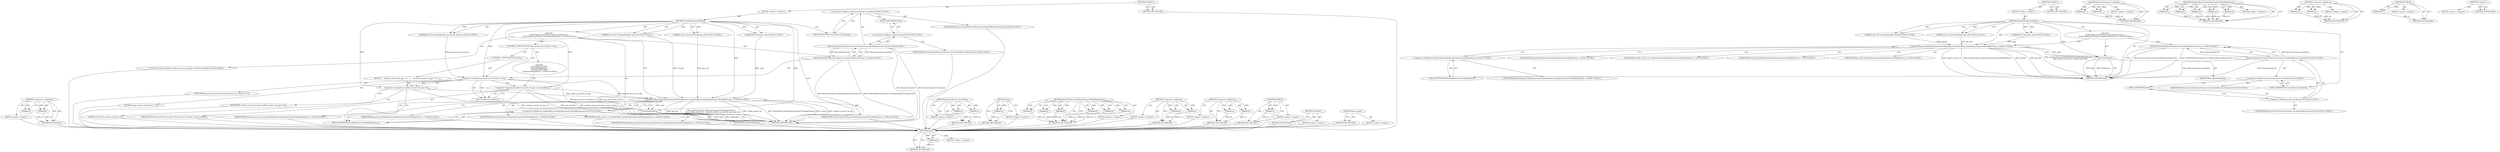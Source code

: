 digraph "&lt;global&gt;" {
vulnerable_91 [label=<(METHOD,&lt;operator&gt;.assignment)>];
vulnerable_92 [label=<(PARAM,p1)>];
vulnerable_93 [label=<(PARAM,p2)>];
vulnerable_94 [label=<(BLOCK,&lt;empty&gt;,&lt;empty&gt;)>];
vulnerable_95 [label=<(METHOD_RETURN,ANY)>];
vulnerable_6 [label=<(METHOD,&lt;global&gt;)<SUB>1</SUB>>];
vulnerable_7 [label=<(BLOCK,&lt;empty&gt;,&lt;empty&gt;)<SUB>1</SUB>>];
vulnerable_8 [label=<(METHOD,EstablishChannelCallback)<SUB>1</SUB>>];
vulnerable_9 [label="<(PARAM,IPC::Message* reply)<SUB>2</SUB>>"];
vulnerable_10 [label="<(PARAM,const IPC::ChannelHandle&amp; channel)<SUB>3</SUB>>"];
vulnerable_11 [label="<(PARAM,base::ProcessHandle gpu_process_for_browser)<SUB>4</SUB>>"];
vulnerable_12 [label="<(PARAM,const content::GPUInfo&amp; gpu_info)<SUB>5</SUB>>"];
vulnerable_13 [label="<(BLOCK,{
   DCHECK(BrowserThread::CurrentlyOn(BrowserT...,{
   DCHECK(BrowserThread::CurrentlyOn(BrowserT...)<SUB>5</SUB>>"];
vulnerable_14 [label="<(DCHECK,DCHECK(BrowserThread::CurrentlyOn(BrowserThread...)<SUB>6</SUB>>"];
vulnerable_15 [label="<(BrowserThread.CurrentlyOn,BrowserThread::CurrentlyOn(BrowserThread::IO))<SUB>6</SUB>>"];
vulnerable_16 [label="<(&lt;operator&gt;.fieldAccess,BrowserThread::CurrentlyOn)<SUB>6</SUB>>"];
vulnerable_17 [label="<(IDENTIFIER,BrowserThread,BrowserThread::CurrentlyOn(BrowserThread::IO))<SUB>6</SUB>>"];
vulnerable_18 [label=<(FIELD_IDENTIFIER,CurrentlyOn,CurrentlyOn)<SUB>6</SUB>>];
vulnerable_19 [label="<(&lt;operator&gt;.fieldAccess,BrowserThread::IO)<SUB>6</SUB>>"];
vulnerable_20 [label="<(IDENTIFIER,BrowserThread,BrowserThread::CurrentlyOn(BrowserThread::IO))<SUB>6</SUB>>"];
vulnerable_21 [label=<(FIELD_IDENTIFIER,IO,IO)<SUB>6</SUB>>];
vulnerable_22 [label="<(LOCAL,base.ProcessHandle renderer_process_for_gpu: base.ProcessHandle)<SUB>8</SUB>>"];
vulnerable_23 [label=<(CONTROL_STRUCTURE,IF,if (gpu_process_for_browser != 0))<SUB>9</SUB>>];
vulnerable_24 [label=<(&lt;operator&gt;.notEquals,gpu_process_for_browser != 0)<SUB>9</SUB>>];
vulnerable_25 [label=<(IDENTIFIER,gpu_process_for_browser,gpu_process_for_browser != 0)<SUB>9</SUB>>];
vulnerable_26 [label=<(LITERAL,0,gpu_process_for_browser != 0)<SUB>9</SUB>>];
vulnerable_27 [label="<(BLOCK,{
#if defined(OS_WIN)
    DuplicateHandle(base:...,{
#if defined(OS_WIN)
    DuplicateHandle(base:...)<SUB>9</SUB>>"];
vulnerable_28 [label=<(&lt;operator&gt;.assignment,renderer_process_for_gpu = peer_handle())<SUB>19</SUB>>];
vulnerable_29 [label=<(IDENTIFIER,renderer_process_for_gpu,renderer_process_for_gpu = peer_handle())<SUB>19</SUB>>];
vulnerable_30 [label=<(peer_handle,peer_handle())<SUB>19</SUB>>];
vulnerable_31 [label=<(CONTROL_STRUCTURE,ELSE,else)<SUB>21</SUB>>];
vulnerable_32 [label=<(BLOCK,{
    renderer_process_for_gpu = 0;
  },{
    renderer_process_for_gpu = 0;
  })<SUB>21</SUB>>];
vulnerable_33 [label=<(&lt;operator&gt;.assignment,renderer_process_for_gpu = 0)<SUB>22</SUB>>];
vulnerable_34 [label=<(IDENTIFIER,renderer_process_for_gpu,renderer_process_for_gpu = 0)<SUB>22</SUB>>];
vulnerable_35 [label=<(LITERAL,0,renderer_process_for_gpu = 0)<SUB>22</SUB>>];
vulnerable_36 [label="<(GpuHostMsg_EstablishGpuChannel.WriteReplyParams,GpuHostMsg_EstablishGpuChannel::WriteReplyParam...)<SUB>24</SUB>>"];
vulnerable_37 [label="<(&lt;operator&gt;.fieldAccess,GpuHostMsg_EstablishGpuChannel::WriteReplyParams)<SUB>24</SUB>>"];
vulnerable_38 [label="<(IDENTIFIER,GpuHostMsg_EstablishGpuChannel,GpuHostMsg_EstablishGpuChannel::WriteReplyParam...)<SUB>24</SUB>>"];
vulnerable_39 [label=<(FIELD_IDENTIFIER,WriteReplyParams,WriteReplyParams)<SUB>24</SUB>>];
vulnerable_40 [label="<(IDENTIFIER,reply,GpuHostMsg_EstablishGpuChannel::WriteReplyParam...)<SUB>25</SUB>>"];
vulnerable_41 [label="<(IDENTIFIER,render_process_id_,GpuHostMsg_EstablishGpuChannel::WriteReplyParam...)<SUB>25</SUB>>"];
vulnerable_42 [label="<(IDENTIFIER,channel,GpuHostMsg_EstablishGpuChannel::WriteReplyParam...)<SUB>25</SUB>>"];
vulnerable_43 [label="<(IDENTIFIER,renderer_process_for_gpu,GpuHostMsg_EstablishGpuChannel::WriteReplyParam...)<SUB>25</SUB>>"];
vulnerable_44 [label="<(IDENTIFIER,gpu_info,GpuHostMsg_EstablishGpuChannel::WriteReplyParam...)<SUB>25</SUB>>"];
vulnerable_45 [label=<(Send,Send(reply))<SUB>26</SUB>>];
vulnerable_46 [label=<(IDENTIFIER,reply,Send(reply))<SUB>26</SUB>>];
vulnerable_47 [label=<(METHOD_RETURN,void)<SUB>1</SUB>>];
vulnerable_49 [label=<(METHOD_RETURN,ANY)<SUB>1</SUB>>];
vulnerable_76 [label=<(METHOD,BrowserThread.CurrentlyOn)>];
vulnerable_77 [label=<(PARAM,p1)>];
vulnerable_78 [label=<(PARAM,p2)>];
vulnerable_79 [label=<(BLOCK,&lt;empty&gt;,&lt;empty&gt;)>];
vulnerable_80 [label=<(METHOD_RETURN,ANY)>];
vulnerable_108 [label=<(METHOD,Send)>];
vulnerable_109 [label=<(PARAM,p1)>];
vulnerable_110 [label=<(BLOCK,&lt;empty&gt;,&lt;empty&gt;)>];
vulnerable_111 [label=<(METHOD_RETURN,ANY)>];
vulnerable_99 [label=<(METHOD,GpuHostMsg_EstablishGpuChannel.WriteReplyParams)>];
vulnerable_100 [label=<(PARAM,p1)>];
vulnerable_101 [label=<(PARAM,p2)>];
vulnerable_102 [label=<(PARAM,p3)>];
vulnerable_103 [label=<(PARAM,p4)>];
vulnerable_104 [label=<(PARAM,p5)>];
vulnerable_105 [label=<(PARAM,p6)>];
vulnerable_106 [label=<(BLOCK,&lt;empty&gt;,&lt;empty&gt;)>];
vulnerable_107 [label=<(METHOD_RETURN,ANY)>];
vulnerable_86 [label=<(METHOD,&lt;operator&gt;.notEquals)>];
vulnerable_87 [label=<(PARAM,p1)>];
vulnerable_88 [label=<(PARAM,p2)>];
vulnerable_89 [label=<(BLOCK,&lt;empty&gt;,&lt;empty&gt;)>];
vulnerable_90 [label=<(METHOD_RETURN,ANY)>];
vulnerable_81 [label=<(METHOD,&lt;operator&gt;.fieldAccess)>];
vulnerable_82 [label=<(PARAM,p1)>];
vulnerable_83 [label=<(PARAM,p2)>];
vulnerable_84 [label=<(BLOCK,&lt;empty&gt;,&lt;empty&gt;)>];
vulnerable_85 [label=<(METHOD_RETURN,ANY)>];
vulnerable_72 [label=<(METHOD,DCHECK)>];
vulnerable_73 [label=<(PARAM,p1)>];
vulnerable_74 [label=<(BLOCK,&lt;empty&gt;,&lt;empty&gt;)>];
vulnerable_75 [label=<(METHOD_RETURN,ANY)>];
vulnerable_66 [label=<(METHOD,&lt;global&gt;)<SUB>1</SUB>>];
vulnerable_67 [label=<(BLOCK,&lt;empty&gt;,&lt;empty&gt;)>];
vulnerable_68 [label=<(METHOD_RETURN,ANY)>];
vulnerable_96 [label=<(METHOD,peer_handle)>];
vulnerable_97 [label=<(BLOCK,&lt;empty&gt;,&lt;empty&gt;)>];
vulnerable_98 [label=<(METHOD_RETURN,ANY)>];
fixed_74 [label=<(METHOD,Send)>];
fixed_75 [label=<(PARAM,p1)>];
fixed_76 [label=<(BLOCK,&lt;empty&gt;,&lt;empty&gt;)>];
fixed_77 [label=<(METHOD_RETURN,ANY)>];
fixed_6 [label=<(METHOD,&lt;global&gt;)<SUB>1</SUB>>];
fixed_7 [label=<(BLOCK,&lt;empty&gt;,&lt;empty&gt;)<SUB>1</SUB>>];
fixed_8 [label=<(METHOD,EstablishChannelCallback)<SUB>1</SUB>>];
fixed_9 [label="<(PARAM,IPC::Message* reply)<SUB>2</SUB>>"];
fixed_10 [label="<(PARAM,const IPC::ChannelHandle&amp; channel)<SUB>3</SUB>>"];
fixed_11 [label="<(PARAM,const content::GPUInfo&amp; gpu_info)<SUB>4</SUB>>"];
fixed_12 [label="<(BLOCK,{
   DCHECK(BrowserThread::CurrentlyOn(BrowserT...,{
   DCHECK(BrowserThread::CurrentlyOn(BrowserT...)<SUB>4</SUB>>"];
fixed_13 [label="<(DCHECK,DCHECK(BrowserThread::CurrentlyOn(BrowserThread...)<SUB>5</SUB>>"];
fixed_14 [label="<(BrowserThread.CurrentlyOn,BrowserThread::CurrentlyOn(BrowserThread::IO))<SUB>5</SUB>>"];
fixed_15 [label="<(&lt;operator&gt;.fieldAccess,BrowserThread::CurrentlyOn)<SUB>5</SUB>>"];
fixed_16 [label="<(IDENTIFIER,BrowserThread,BrowserThread::CurrentlyOn(BrowserThread::IO))<SUB>5</SUB>>"];
fixed_17 [label=<(FIELD_IDENTIFIER,CurrentlyOn,CurrentlyOn)<SUB>5</SUB>>];
fixed_18 [label="<(&lt;operator&gt;.fieldAccess,BrowserThread::IO)<SUB>5</SUB>>"];
fixed_19 [label="<(IDENTIFIER,BrowserThread,BrowserThread::CurrentlyOn(BrowserThread::IO))<SUB>5</SUB>>"];
fixed_20 [label=<(FIELD_IDENTIFIER,IO,IO)<SUB>5</SUB>>];
fixed_21 [label="<(GpuHostMsg_EstablishGpuChannel.WriteReplyParams,GpuHostMsg_EstablishGpuChannel::WriteReplyParam...)<SUB>7</SUB>>"];
fixed_22 [label="<(&lt;operator&gt;.fieldAccess,GpuHostMsg_EstablishGpuChannel::WriteReplyParams)<SUB>7</SUB>>"];
fixed_23 [label="<(IDENTIFIER,GpuHostMsg_EstablishGpuChannel,GpuHostMsg_EstablishGpuChannel::WriteReplyParam...)<SUB>7</SUB>>"];
fixed_24 [label=<(FIELD_IDENTIFIER,WriteReplyParams,WriteReplyParams)<SUB>7</SUB>>];
fixed_25 [label="<(IDENTIFIER,reply,GpuHostMsg_EstablishGpuChannel::WriteReplyParam...)<SUB>8</SUB>>"];
fixed_26 [label="<(IDENTIFIER,render_process_id_,GpuHostMsg_EstablishGpuChannel::WriteReplyParam...)<SUB>8</SUB>>"];
fixed_27 [label="<(IDENTIFIER,channel,GpuHostMsg_EstablishGpuChannel::WriteReplyParam...)<SUB>8</SUB>>"];
fixed_28 [label="<(IDENTIFIER,gpu_info,GpuHostMsg_EstablishGpuChannel::WriteReplyParam...)<SUB>8</SUB>>"];
fixed_29 [label=<(Send,Send(reply))<SUB>9</SUB>>];
fixed_30 [label=<(IDENTIFIER,reply,Send(reply))<SUB>9</SUB>>];
fixed_31 [label=<(METHOD_RETURN,void)<SUB>1</SUB>>];
fixed_33 [label=<(METHOD_RETURN,ANY)<SUB>1</SUB>>];
fixed_56 [label=<(METHOD,BrowserThread.CurrentlyOn)>];
fixed_57 [label=<(PARAM,p1)>];
fixed_58 [label=<(PARAM,p2)>];
fixed_59 [label=<(BLOCK,&lt;empty&gt;,&lt;empty&gt;)>];
fixed_60 [label=<(METHOD_RETURN,ANY)>];
fixed_66 [label=<(METHOD,GpuHostMsg_EstablishGpuChannel.WriteReplyParams)>];
fixed_67 [label=<(PARAM,p1)>];
fixed_68 [label=<(PARAM,p2)>];
fixed_69 [label=<(PARAM,p3)>];
fixed_70 [label=<(PARAM,p4)>];
fixed_71 [label=<(PARAM,p5)>];
fixed_72 [label=<(BLOCK,&lt;empty&gt;,&lt;empty&gt;)>];
fixed_73 [label=<(METHOD_RETURN,ANY)>];
fixed_61 [label=<(METHOD,&lt;operator&gt;.fieldAccess)>];
fixed_62 [label=<(PARAM,p1)>];
fixed_63 [label=<(PARAM,p2)>];
fixed_64 [label=<(BLOCK,&lt;empty&gt;,&lt;empty&gt;)>];
fixed_65 [label=<(METHOD_RETURN,ANY)>];
fixed_52 [label=<(METHOD,DCHECK)>];
fixed_53 [label=<(PARAM,p1)>];
fixed_54 [label=<(BLOCK,&lt;empty&gt;,&lt;empty&gt;)>];
fixed_55 [label=<(METHOD_RETURN,ANY)>];
fixed_46 [label=<(METHOD,&lt;global&gt;)<SUB>1</SUB>>];
fixed_47 [label=<(BLOCK,&lt;empty&gt;,&lt;empty&gt;)>];
fixed_48 [label=<(METHOD_RETURN,ANY)>];
vulnerable_91 -> vulnerable_92  [key=0, label="AST: "];
vulnerable_91 -> vulnerable_92  [key=1, label="DDG: "];
vulnerable_91 -> vulnerable_94  [key=0, label="AST: "];
vulnerable_91 -> vulnerable_93  [key=0, label="AST: "];
vulnerable_91 -> vulnerable_93  [key=1, label="DDG: "];
vulnerable_91 -> vulnerable_95  [key=0, label="AST: "];
vulnerable_91 -> vulnerable_95  [key=1, label="CFG: "];
vulnerable_92 -> vulnerable_95  [key=0, label="DDG: p1"];
vulnerable_93 -> vulnerable_95  [key=0, label="DDG: p2"];
vulnerable_94 -> fixed_74  [key=0];
vulnerable_95 -> fixed_74  [key=0];
vulnerable_6 -> vulnerable_7  [key=0, label="AST: "];
vulnerable_6 -> vulnerable_49  [key=0, label="AST: "];
vulnerable_6 -> vulnerable_49  [key=1, label="CFG: "];
vulnerable_7 -> vulnerable_8  [key=0, label="AST: "];
vulnerable_8 -> vulnerable_9  [key=0, label="AST: "];
vulnerable_8 -> vulnerable_9  [key=1, label="DDG: "];
vulnerable_8 -> vulnerable_10  [key=0, label="AST: "];
vulnerable_8 -> vulnerable_10  [key=1, label="DDG: "];
vulnerable_8 -> vulnerable_11  [key=0, label="AST: "];
vulnerable_8 -> vulnerable_11  [key=1, label="DDG: "];
vulnerable_8 -> vulnerable_12  [key=0, label="AST: "];
vulnerable_8 -> vulnerable_12  [key=1, label="DDG: "];
vulnerable_8 -> vulnerable_13  [key=0, label="AST: "];
vulnerable_8 -> vulnerable_47  [key=0, label="AST: "];
vulnerable_8 -> vulnerable_18  [key=0, label="CFG: "];
vulnerable_8 -> vulnerable_36  [key=0, label="DDG: "];
vulnerable_8 -> vulnerable_45  [key=0, label="DDG: "];
vulnerable_8 -> vulnerable_24  [key=0, label="DDG: "];
vulnerable_8 -> vulnerable_28  [key=0, label="DDG: "];
vulnerable_8 -> vulnerable_33  [key=0, label="DDG: "];
vulnerable_9 -> vulnerable_36  [key=0, label="DDG: reply"];
vulnerable_10 -> vulnerable_36  [key=0, label="DDG: channel"];
vulnerable_11 -> vulnerable_24  [key=0, label="DDG: gpu_process_for_browser"];
vulnerable_12 -> vulnerable_36  [key=0, label="DDG: gpu_info"];
vulnerable_13 -> vulnerable_14  [key=0, label="AST: "];
vulnerable_13 -> vulnerable_22  [key=0, label="AST: "];
vulnerable_13 -> vulnerable_23  [key=0, label="AST: "];
vulnerable_13 -> vulnerable_36  [key=0, label="AST: "];
vulnerable_13 -> vulnerable_45  [key=0, label="AST: "];
vulnerable_14 -> vulnerable_15  [key=0, label="AST: "];
vulnerable_14 -> vulnerable_24  [key=0, label="CFG: "];
vulnerable_14 -> vulnerable_47  [key=0, label="DDG: BrowserThread::CurrentlyOn(BrowserThread::IO)"];
vulnerable_14 -> vulnerable_47  [key=1, label="DDG: DCHECK(BrowserThread::CurrentlyOn(BrowserThread::IO))"];
vulnerable_15 -> vulnerable_16  [key=0, label="AST: "];
vulnerable_15 -> vulnerable_19  [key=0, label="AST: "];
vulnerable_15 -> vulnerable_14  [key=0, label="CFG: "];
vulnerable_15 -> vulnerable_14  [key=1, label="DDG: BrowserThread::CurrentlyOn"];
vulnerable_15 -> vulnerable_14  [key=2, label="DDG: BrowserThread::IO"];
vulnerable_15 -> vulnerable_47  [key=0, label="DDG: BrowserThread::CurrentlyOn"];
vulnerable_15 -> vulnerable_47  [key=1, label="DDG: BrowserThread::IO"];
vulnerable_16 -> vulnerable_17  [key=0, label="AST: "];
vulnerable_16 -> vulnerable_18  [key=0, label="AST: "];
vulnerable_16 -> vulnerable_21  [key=0, label="CFG: "];
vulnerable_17 -> fixed_74  [key=0];
vulnerable_18 -> vulnerable_16  [key=0, label="CFG: "];
vulnerable_19 -> vulnerable_20  [key=0, label="AST: "];
vulnerable_19 -> vulnerable_21  [key=0, label="AST: "];
vulnerable_19 -> vulnerable_15  [key=0, label="CFG: "];
vulnerable_20 -> fixed_74  [key=0];
vulnerable_21 -> vulnerable_19  [key=0, label="CFG: "];
vulnerable_22 -> fixed_74  [key=0];
vulnerable_23 -> vulnerable_24  [key=0, label="AST: "];
vulnerable_23 -> vulnerable_27  [key=0, label="AST: "];
vulnerable_23 -> vulnerable_31  [key=0, label="AST: "];
vulnerable_24 -> vulnerable_25  [key=0, label="AST: "];
vulnerable_24 -> vulnerable_26  [key=0, label="AST: "];
vulnerable_24 -> vulnerable_30  [key=0, label="CFG: "];
vulnerable_24 -> vulnerable_30  [key=1, label="CDG: "];
vulnerable_24 -> vulnerable_33  [key=0, label="CFG: "];
vulnerable_24 -> vulnerable_33  [key=1, label="CDG: "];
vulnerable_24 -> vulnerable_47  [key=0, label="DDG: gpu_process_for_browser"];
vulnerable_24 -> vulnerable_47  [key=1, label="DDG: gpu_process_for_browser != 0"];
vulnerable_24 -> vulnerable_28  [key=0, label="CDG: "];
vulnerable_25 -> fixed_74  [key=0];
vulnerable_26 -> fixed_74  [key=0];
vulnerable_27 -> vulnerable_28  [key=0, label="AST: "];
vulnerable_28 -> vulnerable_29  [key=0, label="AST: "];
vulnerable_28 -> vulnerable_30  [key=0, label="AST: "];
vulnerable_28 -> vulnerable_39  [key=0, label="CFG: "];
vulnerable_28 -> vulnerable_47  [key=0, label="DDG: peer_handle()"];
vulnerable_28 -> vulnerable_47  [key=1, label="DDG: renderer_process_for_gpu = peer_handle()"];
vulnerable_28 -> vulnerable_36  [key=0, label="DDG: renderer_process_for_gpu"];
vulnerable_29 -> fixed_74  [key=0];
vulnerable_30 -> vulnerable_28  [key=0, label="CFG: "];
vulnerable_31 -> vulnerable_32  [key=0, label="AST: "];
vulnerable_32 -> vulnerable_33  [key=0, label="AST: "];
vulnerable_33 -> vulnerable_34  [key=0, label="AST: "];
vulnerable_33 -> vulnerable_35  [key=0, label="AST: "];
vulnerable_33 -> vulnerable_39  [key=0, label="CFG: "];
vulnerable_33 -> vulnerable_47  [key=0, label="DDG: renderer_process_for_gpu = 0"];
vulnerable_33 -> vulnerable_36  [key=0, label="DDG: renderer_process_for_gpu"];
vulnerable_34 -> fixed_74  [key=0];
vulnerable_35 -> fixed_74  [key=0];
vulnerable_36 -> vulnerable_37  [key=0, label="AST: "];
vulnerable_36 -> vulnerable_40  [key=0, label="AST: "];
vulnerable_36 -> vulnerable_41  [key=0, label="AST: "];
vulnerable_36 -> vulnerable_42  [key=0, label="AST: "];
vulnerable_36 -> vulnerable_43  [key=0, label="AST: "];
vulnerable_36 -> vulnerable_44  [key=0, label="AST: "];
vulnerable_36 -> vulnerable_45  [key=0, label="CFG: "];
vulnerable_36 -> vulnerable_45  [key=1, label="DDG: reply"];
vulnerable_36 -> vulnerable_47  [key=0, label="DDG: GpuHostMsg_EstablishGpuChannel::WriteReplyParams"];
vulnerable_36 -> vulnerable_47  [key=1, label="DDG: channel"];
vulnerable_36 -> vulnerable_47  [key=2, label="DDG: renderer_process_for_gpu"];
vulnerable_36 -> vulnerable_47  [key=3, label="DDG: gpu_info"];
vulnerable_36 -> vulnerable_47  [key=4, label="DDG: GpuHostMsg_EstablishGpuChannel::WriteReplyParams(
      reply, render_process_id_, channel, renderer_process_for_gpu, gpu_info)"];
vulnerable_36 -> vulnerable_47  [key=5, label="DDG: render_process_id_"];
vulnerable_37 -> vulnerable_38  [key=0, label="AST: "];
vulnerable_37 -> vulnerable_39  [key=0, label="AST: "];
vulnerable_37 -> vulnerable_36  [key=0, label="CFG: "];
vulnerable_38 -> fixed_74  [key=0];
vulnerable_39 -> vulnerable_37  [key=0, label="CFG: "];
vulnerable_40 -> fixed_74  [key=0];
vulnerable_41 -> fixed_74  [key=0];
vulnerable_42 -> fixed_74  [key=0];
vulnerable_43 -> fixed_74  [key=0];
vulnerable_44 -> fixed_74  [key=0];
vulnerable_45 -> vulnerable_46  [key=0, label="AST: "];
vulnerable_45 -> vulnerable_47  [key=0, label="CFG: "];
vulnerable_45 -> vulnerable_47  [key=1, label="DDG: reply"];
vulnerable_45 -> vulnerable_47  [key=2, label="DDG: Send(reply)"];
vulnerable_46 -> fixed_74  [key=0];
vulnerable_47 -> fixed_74  [key=0];
vulnerable_49 -> fixed_74  [key=0];
vulnerable_76 -> vulnerable_77  [key=0, label="AST: "];
vulnerable_76 -> vulnerable_77  [key=1, label="DDG: "];
vulnerable_76 -> vulnerable_79  [key=0, label="AST: "];
vulnerable_76 -> vulnerable_78  [key=0, label="AST: "];
vulnerable_76 -> vulnerable_78  [key=1, label="DDG: "];
vulnerable_76 -> vulnerable_80  [key=0, label="AST: "];
vulnerable_76 -> vulnerable_80  [key=1, label="CFG: "];
vulnerable_77 -> vulnerable_80  [key=0, label="DDG: p1"];
vulnerable_78 -> vulnerable_80  [key=0, label="DDG: p2"];
vulnerable_79 -> fixed_74  [key=0];
vulnerable_80 -> fixed_74  [key=0];
vulnerable_108 -> vulnerable_109  [key=0, label="AST: "];
vulnerable_108 -> vulnerable_109  [key=1, label="DDG: "];
vulnerable_108 -> vulnerable_110  [key=0, label="AST: "];
vulnerable_108 -> vulnerable_111  [key=0, label="AST: "];
vulnerable_108 -> vulnerable_111  [key=1, label="CFG: "];
vulnerable_109 -> vulnerable_111  [key=0, label="DDG: p1"];
vulnerable_110 -> fixed_74  [key=0];
vulnerable_111 -> fixed_74  [key=0];
vulnerable_99 -> vulnerable_100  [key=0, label="AST: "];
vulnerable_99 -> vulnerable_100  [key=1, label="DDG: "];
vulnerable_99 -> vulnerable_106  [key=0, label="AST: "];
vulnerable_99 -> vulnerable_101  [key=0, label="AST: "];
vulnerable_99 -> vulnerable_101  [key=1, label="DDG: "];
vulnerable_99 -> vulnerable_107  [key=0, label="AST: "];
vulnerable_99 -> vulnerable_107  [key=1, label="CFG: "];
vulnerable_99 -> vulnerable_102  [key=0, label="AST: "];
vulnerable_99 -> vulnerable_102  [key=1, label="DDG: "];
vulnerable_99 -> vulnerable_103  [key=0, label="AST: "];
vulnerable_99 -> vulnerable_103  [key=1, label="DDG: "];
vulnerable_99 -> vulnerable_104  [key=0, label="AST: "];
vulnerable_99 -> vulnerable_104  [key=1, label="DDG: "];
vulnerable_99 -> vulnerable_105  [key=0, label="AST: "];
vulnerable_99 -> vulnerable_105  [key=1, label="DDG: "];
vulnerable_100 -> vulnerable_107  [key=0, label="DDG: p1"];
vulnerable_101 -> vulnerable_107  [key=0, label="DDG: p2"];
vulnerable_102 -> vulnerable_107  [key=0, label="DDG: p3"];
vulnerable_103 -> vulnerable_107  [key=0, label="DDG: p4"];
vulnerable_104 -> vulnerable_107  [key=0, label="DDG: p5"];
vulnerable_105 -> vulnerable_107  [key=0, label="DDG: p6"];
vulnerable_106 -> fixed_74  [key=0];
vulnerable_107 -> fixed_74  [key=0];
vulnerable_86 -> vulnerable_87  [key=0, label="AST: "];
vulnerable_86 -> vulnerable_87  [key=1, label="DDG: "];
vulnerable_86 -> vulnerable_89  [key=0, label="AST: "];
vulnerable_86 -> vulnerable_88  [key=0, label="AST: "];
vulnerable_86 -> vulnerable_88  [key=1, label="DDG: "];
vulnerable_86 -> vulnerable_90  [key=0, label="AST: "];
vulnerable_86 -> vulnerable_90  [key=1, label="CFG: "];
vulnerable_87 -> vulnerable_90  [key=0, label="DDG: p1"];
vulnerable_88 -> vulnerable_90  [key=0, label="DDG: p2"];
vulnerable_89 -> fixed_74  [key=0];
vulnerable_90 -> fixed_74  [key=0];
vulnerable_81 -> vulnerable_82  [key=0, label="AST: "];
vulnerable_81 -> vulnerable_82  [key=1, label="DDG: "];
vulnerable_81 -> vulnerable_84  [key=0, label="AST: "];
vulnerable_81 -> vulnerable_83  [key=0, label="AST: "];
vulnerable_81 -> vulnerable_83  [key=1, label="DDG: "];
vulnerable_81 -> vulnerable_85  [key=0, label="AST: "];
vulnerable_81 -> vulnerable_85  [key=1, label="CFG: "];
vulnerable_82 -> vulnerable_85  [key=0, label="DDG: p1"];
vulnerable_83 -> vulnerable_85  [key=0, label="DDG: p2"];
vulnerable_84 -> fixed_74  [key=0];
vulnerable_85 -> fixed_74  [key=0];
vulnerable_72 -> vulnerable_73  [key=0, label="AST: "];
vulnerable_72 -> vulnerable_73  [key=1, label="DDG: "];
vulnerable_72 -> vulnerable_74  [key=0, label="AST: "];
vulnerable_72 -> vulnerable_75  [key=0, label="AST: "];
vulnerable_72 -> vulnerable_75  [key=1, label="CFG: "];
vulnerable_73 -> vulnerable_75  [key=0, label="DDG: p1"];
vulnerable_74 -> fixed_74  [key=0];
vulnerable_75 -> fixed_74  [key=0];
vulnerable_66 -> vulnerable_67  [key=0, label="AST: "];
vulnerable_66 -> vulnerable_68  [key=0, label="AST: "];
vulnerable_66 -> vulnerable_68  [key=1, label="CFG: "];
vulnerable_67 -> fixed_74  [key=0];
vulnerable_68 -> fixed_74  [key=0];
vulnerable_96 -> vulnerable_97  [key=0, label="AST: "];
vulnerable_96 -> vulnerable_98  [key=0, label="AST: "];
vulnerable_96 -> vulnerable_98  [key=1, label="CFG: "];
vulnerable_97 -> fixed_74  [key=0];
vulnerable_98 -> fixed_74  [key=0];
fixed_74 -> fixed_75  [key=0, label="AST: "];
fixed_74 -> fixed_75  [key=1, label="DDG: "];
fixed_74 -> fixed_76  [key=0, label="AST: "];
fixed_74 -> fixed_77  [key=0, label="AST: "];
fixed_74 -> fixed_77  [key=1, label="CFG: "];
fixed_75 -> fixed_77  [key=0, label="DDG: p1"];
fixed_6 -> fixed_7  [key=0, label="AST: "];
fixed_6 -> fixed_33  [key=0, label="AST: "];
fixed_6 -> fixed_33  [key=1, label="CFG: "];
fixed_7 -> fixed_8  [key=0, label="AST: "];
fixed_8 -> fixed_9  [key=0, label="AST: "];
fixed_8 -> fixed_9  [key=1, label="DDG: "];
fixed_8 -> fixed_10  [key=0, label="AST: "];
fixed_8 -> fixed_10  [key=1, label="DDG: "];
fixed_8 -> fixed_11  [key=0, label="AST: "];
fixed_8 -> fixed_11  [key=1, label="DDG: "];
fixed_8 -> fixed_12  [key=0, label="AST: "];
fixed_8 -> fixed_31  [key=0, label="AST: "];
fixed_8 -> fixed_17  [key=0, label="CFG: "];
fixed_8 -> fixed_21  [key=0, label="DDG: "];
fixed_8 -> fixed_29  [key=0, label="DDG: "];
fixed_9 -> fixed_21  [key=0, label="DDG: reply"];
fixed_10 -> fixed_21  [key=0, label="DDG: channel"];
fixed_11 -> fixed_21  [key=0, label="DDG: gpu_info"];
fixed_12 -> fixed_13  [key=0, label="AST: "];
fixed_12 -> fixed_21  [key=0, label="AST: "];
fixed_12 -> fixed_29  [key=0, label="AST: "];
fixed_13 -> fixed_14  [key=0, label="AST: "];
fixed_13 -> fixed_24  [key=0, label="CFG: "];
fixed_13 -> fixed_31  [key=0, label="DDG: BrowserThread::CurrentlyOn(BrowserThread::IO)"];
fixed_13 -> fixed_31  [key=1, label="DDG: DCHECK(BrowserThread::CurrentlyOn(BrowserThread::IO))"];
fixed_14 -> fixed_15  [key=0, label="AST: "];
fixed_14 -> fixed_18  [key=0, label="AST: "];
fixed_14 -> fixed_13  [key=0, label="CFG: "];
fixed_14 -> fixed_13  [key=1, label="DDG: BrowserThread::CurrentlyOn"];
fixed_14 -> fixed_13  [key=2, label="DDG: BrowserThread::IO"];
fixed_14 -> fixed_31  [key=0, label="DDG: BrowserThread::CurrentlyOn"];
fixed_14 -> fixed_31  [key=1, label="DDG: BrowserThread::IO"];
fixed_15 -> fixed_16  [key=0, label="AST: "];
fixed_15 -> fixed_17  [key=0, label="AST: "];
fixed_15 -> fixed_20  [key=0, label="CFG: "];
fixed_17 -> fixed_15  [key=0, label="CFG: "];
fixed_18 -> fixed_19  [key=0, label="AST: "];
fixed_18 -> fixed_20  [key=0, label="AST: "];
fixed_18 -> fixed_14  [key=0, label="CFG: "];
fixed_20 -> fixed_18  [key=0, label="CFG: "];
fixed_21 -> fixed_22  [key=0, label="AST: "];
fixed_21 -> fixed_25  [key=0, label="AST: "];
fixed_21 -> fixed_26  [key=0, label="AST: "];
fixed_21 -> fixed_27  [key=0, label="AST: "];
fixed_21 -> fixed_28  [key=0, label="AST: "];
fixed_21 -> fixed_29  [key=0, label="CFG: "];
fixed_21 -> fixed_29  [key=1, label="DDG: reply"];
fixed_21 -> fixed_31  [key=0, label="DDG: GpuHostMsg_EstablishGpuChannel::WriteReplyParams"];
fixed_21 -> fixed_31  [key=1, label="DDG: channel"];
fixed_21 -> fixed_31  [key=2, label="DDG: gpu_info"];
fixed_21 -> fixed_31  [key=3, label="DDG: GpuHostMsg_EstablishGpuChannel::WriteReplyParams(
      reply, render_process_id_, channel, gpu_info)"];
fixed_21 -> fixed_31  [key=4, label="DDG: render_process_id_"];
fixed_22 -> fixed_23  [key=0, label="AST: "];
fixed_22 -> fixed_24  [key=0, label="AST: "];
fixed_22 -> fixed_21  [key=0, label="CFG: "];
fixed_24 -> fixed_22  [key=0, label="CFG: "];
fixed_29 -> fixed_30  [key=0, label="AST: "];
fixed_29 -> fixed_31  [key=0, label="CFG: "];
fixed_29 -> fixed_31  [key=1, label="DDG: reply"];
fixed_29 -> fixed_31  [key=2, label="DDG: Send(reply)"];
fixed_56 -> fixed_57  [key=0, label="AST: "];
fixed_56 -> fixed_57  [key=1, label="DDG: "];
fixed_56 -> fixed_59  [key=0, label="AST: "];
fixed_56 -> fixed_58  [key=0, label="AST: "];
fixed_56 -> fixed_58  [key=1, label="DDG: "];
fixed_56 -> fixed_60  [key=0, label="AST: "];
fixed_56 -> fixed_60  [key=1, label="CFG: "];
fixed_57 -> fixed_60  [key=0, label="DDG: p1"];
fixed_58 -> fixed_60  [key=0, label="DDG: p2"];
fixed_66 -> fixed_67  [key=0, label="AST: "];
fixed_66 -> fixed_67  [key=1, label="DDG: "];
fixed_66 -> fixed_72  [key=0, label="AST: "];
fixed_66 -> fixed_68  [key=0, label="AST: "];
fixed_66 -> fixed_68  [key=1, label="DDG: "];
fixed_66 -> fixed_73  [key=0, label="AST: "];
fixed_66 -> fixed_73  [key=1, label="CFG: "];
fixed_66 -> fixed_69  [key=0, label="AST: "];
fixed_66 -> fixed_69  [key=1, label="DDG: "];
fixed_66 -> fixed_70  [key=0, label="AST: "];
fixed_66 -> fixed_70  [key=1, label="DDG: "];
fixed_66 -> fixed_71  [key=0, label="AST: "];
fixed_66 -> fixed_71  [key=1, label="DDG: "];
fixed_67 -> fixed_73  [key=0, label="DDG: p1"];
fixed_68 -> fixed_73  [key=0, label="DDG: p2"];
fixed_69 -> fixed_73  [key=0, label="DDG: p3"];
fixed_70 -> fixed_73  [key=0, label="DDG: p4"];
fixed_71 -> fixed_73  [key=0, label="DDG: p5"];
fixed_61 -> fixed_62  [key=0, label="AST: "];
fixed_61 -> fixed_62  [key=1, label="DDG: "];
fixed_61 -> fixed_64  [key=0, label="AST: "];
fixed_61 -> fixed_63  [key=0, label="AST: "];
fixed_61 -> fixed_63  [key=1, label="DDG: "];
fixed_61 -> fixed_65  [key=0, label="AST: "];
fixed_61 -> fixed_65  [key=1, label="CFG: "];
fixed_62 -> fixed_65  [key=0, label="DDG: p1"];
fixed_63 -> fixed_65  [key=0, label="DDG: p2"];
fixed_52 -> fixed_53  [key=0, label="AST: "];
fixed_52 -> fixed_53  [key=1, label="DDG: "];
fixed_52 -> fixed_54  [key=0, label="AST: "];
fixed_52 -> fixed_55  [key=0, label="AST: "];
fixed_52 -> fixed_55  [key=1, label="CFG: "];
fixed_53 -> fixed_55  [key=0, label="DDG: p1"];
fixed_46 -> fixed_47  [key=0, label="AST: "];
fixed_46 -> fixed_48  [key=0, label="AST: "];
fixed_46 -> fixed_48  [key=1, label="CFG: "];
}
